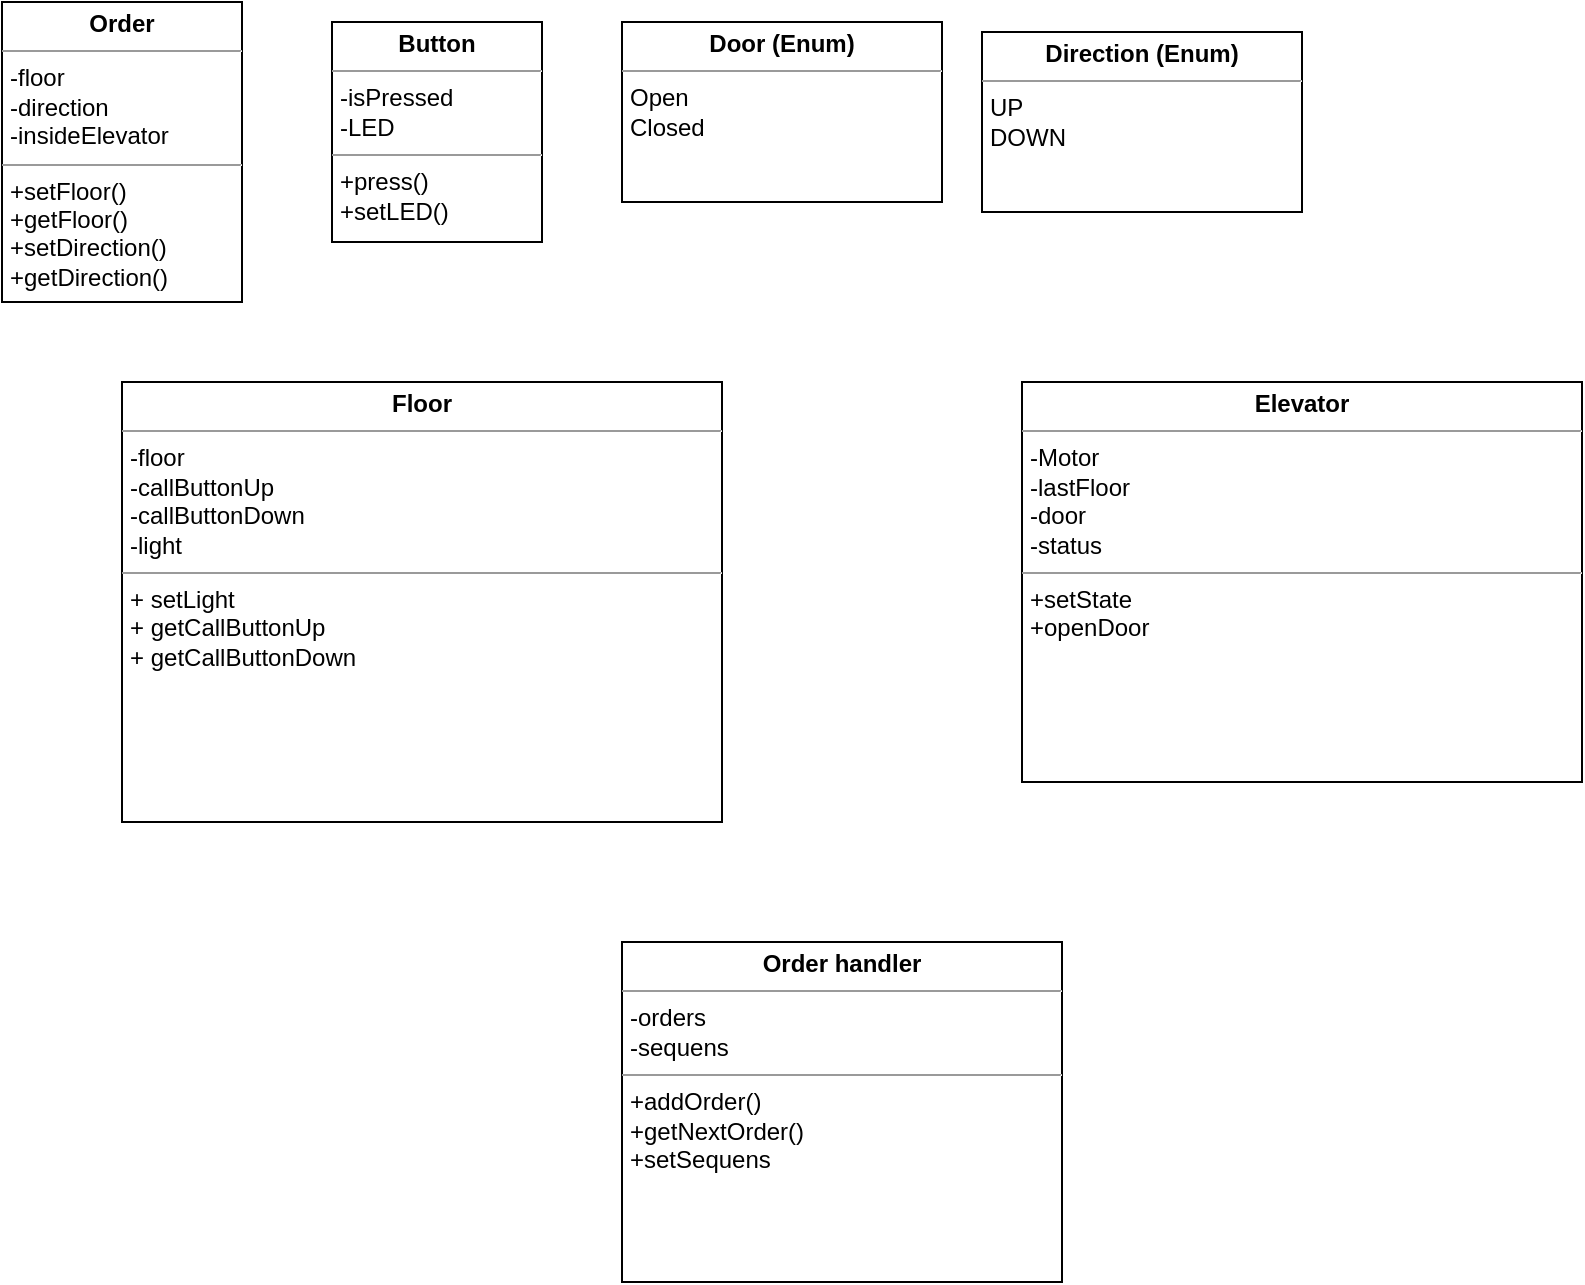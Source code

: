 <mxfile>
    <diagram id="fuFgQFe1QMv1tKpXTcg8" name="Page-1">
        <mxGraphModel dx="1257" dy="899" grid="1" gridSize="10" guides="1" tooltips="1" connect="1" arrows="1" fold="1" page="1" pageScale="1" pageWidth="850" pageHeight="1100" math="0" shadow="0">
            <root>
                <mxCell id="0"/>
                <mxCell id="1" parent="0"/>
                <mxCell id="6" value="&lt;p style=&quot;margin:0px;margin-top:4px;text-align:center;&quot;&gt;&lt;b&gt;Elevat&lt;/b&gt;&lt;b style=&quot;background-color: initial;&quot;&gt;or&lt;/b&gt;&lt;/p&gt;&lt;hr size=&quot;1&quot;&gt;&lt;p style=&quot;margin:0px;margin-left:4px;&quot;&gt;-Motor&lt;/p&gt;&lt;p style=&quot;margin:0px;margin-left:4px;&quot;&gt;-lastFloor&lt;br&gt;&lt;/p&gt;&lt;p style=&quot;margin:0px;margin-left:4px;&quot;&gt;-door&lt;/p&gt;&lt;p style=&quot;margin:0px;margin-left:4px;&quot;&gt;-status&lt;/p&gt;&lt;hr size=&quot;1&quot;&gt;&lt;p style=&quot;margin:0px;margin-left:4px;&quot;&gt;+setState&lt;/p&gt;&lt;p style=&quot;margin:0px;margin-left:4px;&quot;&gt;+openDoor&lt;/p&gt;&lt;p style=&quot;margin:0px;margin-left:4px;&quot;&gt;&lt;br&gt;&lt;/p&gt;" style="verticalAlign=top;align=left;overflow=fill;fontSize=12;fontFamily=Helvetica;html=1;" vertex="1" parent="1">
                    <mxGeometry x="770" y="230" width="280" height="200" as="geometry"/>
                </mxCell>
                <mxCell id="7" value="&lt;p style=&quot;margin:0px;margin-top:4px;text-align:center;&quot;&gt;&lt;b&gt;Order&lt;/b&gt;&lt;/p&gt;&lt;hr size=&quot;1&quot;&gt;&lt;p style=&quot;margin:0px;margin-left:4px;&quot;&gt;-floor&lt;/p&gt;&lt;p style=&quot;margin:0px;margin-left:4px;&quot;&gt;-direction&lt;/p&gt;&lt;p style=&quot;margin:0px;margin-left:4px;&quot;&gt;-insideElevator&lt;/p&gt;&lt;hr size=&quot;1&quot;&gt;&lt;p style=&quot;margin:0px;margin-left:4px;&quot;&gt;+setFloor()&lt;/p&gt;&lt;p style=&quot;margin:0px;margin-left:4px;&quot;&gt;+getFloor()&lt;/p&gt;&lt;p style=&quot;margin:0px;margin-left:4px;&quot;&gt;+setDirection()&lt;/p&gt;&lt;p style=&quot;margin:0px;margin-left:4px;&quot;&gt;+getDirection()&lt;/p&gt;" style="verticalAlign=top;align=left;overflow=fill;fontSize=12;fontFamily=Helvetica;html=1;" vertex="1" parent="1">
                    <mxGeometry x="260" y="40" width="120" height="150" as="geometry"/>
                </mxCell>
                <mxCell id="8" value="&lt;p style=&quot;margin:0px;margin-top:4px;text-align:center;&quot;&gt;&lt;b style=&quot;background-color: initial;&quot;&gt;Order handler&lt;/b&gt;&lt;br&gt;&lt;/p&gt;&lt;hr size=&quot;1&quot;&gt;&lt;p style=&quot;margin:0px;margin-left:4px;&quot;&gt;-orders&lt;/p&gt;&lt;p style=&quot;margin:0px;margin-left:4px;&quot;&gt;-sequens&lt;/p&gt;&lt;hr size=&quot;1&quot;&gt;&lt;p style=&quot;margin:0px;margin-left:4px;&quot;&gt;+addOrder()&lt;/p&gt;&lt;p style=&quot;margin:0px;margin-left:4px;&quot;&gt;+getNextOrder()&lt;/p&gt;&lt;p style=&quot;margin:0px;margin-left:4px;&quot;&gt;+setSequens&lt;/p&gt;&lt;p style=&quot;margin:0px;margin-left:4px;&quot;&gt;&lt;br&gt;&lt;/p&gt;&lt;p style=&quot;margin:0px;margin-left:4px;&quot;&gt;&lt;br&gt;&lt;/p&gt;" style="verticalAlign=top;align=left;overflow=fill;fontSize=12;fontFamily=Helvetica;html=1;" vertex="1" parent="1">
                    <mxGeometry x="570" y="510" width="220" height="170" as="geometry"/>
                </mxCell>
                <mxCell id="10" value="&lt;p style=&quot;margin:0px;margin-top:4px;text-align:center;&quot;&gt;&lt;b&gt;Button&lt;/b&gt;&lt;/p&gt;&lt;hr size=&quot;1&quot;&gt;&lt;p style=&quot;margin:0px;margin-left:4px;&quot;&gt;-isPressed&lt;/p&gt;&lt;p style=&quot;margin:0px;margin-left:4px;&quot;&gt;-LED&lt;/p&gt;&lt;hr size=&quot;1&quot;&gt;&lt;p style=&quot;margin:0px;margin-left:4px;&quot;&gt;&lt;span style=&quot;background-color: initial;&quot;&gt;+press()&lt;/span&gt;&lt;/p&gt;&lt;p style=&quot;margin:0px;margin-left:4px;&quot;&gt;&lt;span style=&quot;background-color: initial;&quot;&gt;+setLED()&lt;/span&gt;&lt;/p&gt;" style="verticalAlign=top;align=left;overflow=fill;fontSize=12;fontFamily=Helvetica;html=1;" vertex="1" parent="1">
                    <mxGeometry x="425" y="50" width="105" height="110" as="geometry"/>
                </mxCell>
                <mxCell id="14" value="&lt;p style=&quot;margin:0px;margin-top:4px;text-align:center;&quot;&gt;&lt;b&gt;Floor&lt;/b&gt;&lt;/p&gt;&lt;hr size=&quot;1&quot;&gt;&lt;p style=&quot;margin:0px;margin-left:4px;&quot;&gt;-floor&lt;/p&gt;&lt;p style=&quot;margin:0px;margin-left:4px;&quot;&gt;-callButtonUp&lt;/p&gt;&lt;p style=&quot;margin:0px;margin-left:4px;&quot;&gt;-callButtonDown&lt;/p&gt;&lt;p style=&quot;margin:0px;margin-left:4px;&quot;&gt;-light&lt;/p&gt;&lt;hr size=&quot;1&quot;&gt;&lt;p style=&quot;margin:0px;margin-left:4px;&quot;&gt;+ setLight&lt;/p&gt;&lt;p style=&quot;margin:0px;margin-left:4px;&quot;&gt;+ getCallButtonUp&lt;/p&gt;&lt;p style=&quot;margin:0px;margin-left:4px;&quot;&gt;+ getCallButtonDown&lt;/p&gt;&lt;p style=&quot;margin:0px;margin-left:4px;&quot;&gt;&lt;br&gt;&lt;/p&gt;" style="verticalAlign=top;align=left;overflow=fill;fontSize=12;fontFamily=Helvetica;html=1;" vertex="1" parent="1">
                    <mxGeometry x="320" y="230" width="300" height="220" as="geometry"/>
                </mxCell>
                <mxCell id="15" value="&lt;p style=&quot;margin:0px;margin-top:4px;text-align:center;&quot;&gt;&lt;b&gt;Door (Enum)&lt;/b&gt;&lt;/p&gt;&lt;hr size=&quot;1&quot;&gt;&lt;p style=&quot;margin:0px;margin-left:4px;&quot;&gt;Open&lt;/p&gt;&lt;p style=&quot;margin:0px;margin-left:4px;&quot;&gt;Closed&lt;/p&gt;" style="verticalAlign=top;align=left;overflow=fill;fontSize=12;fontFamily=Helvetica;html=1;" vertex="1" parent="1">
                    <mxGeometry x="570" y="50" width="160" height="90" as="geometry"/>
                </mxCell>
                <mxCell id="16" value="&lt;p style=&quot;margin:0px;margin-top:4px;text-align:center;&quot;&gt;&lt;b&gt;Direction (Enum)&lt;/b&gt;&lt;/p&gt;&lt;hr size=&quot;1&quot;&gt;&lt;p style=&quot;margin:0px;margin-left:4px;&quot;&gt;UP&lt;/p&gt;&lt;p style=&quot;margin:0px;margin-left:4px;&quot;&gt;DOWN&lt;/p&gt;" style="verticalAlign=top;align=left;overflow=fill;fontSize=12;fontFamily=Helvetica;html=1;" vertex="1" parent="1">
                    <mxGeometry x="750" y="55" width="160" height="90" as="geometry"/>
                </mxCell>
            </root>
        </mxGraphModel>
    </diagram>
</mxfile>